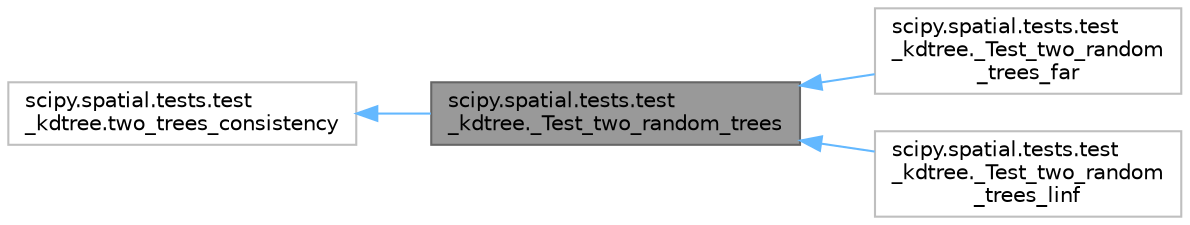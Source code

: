 digraph "scipy.spatial.tests.test_kdtree._Test_two_random_trees"
{
 // LATEX_PDF_SIZE
  bgcolor="transparent";
  edge [fontname=Helvetica,fontsize=10,labelfontname=Helvetica,labelfontsize=10];
  node [fontname=Helvetica,fontsize=10,shape=box,height=0.2,width=0.4];
  rankdir="LR";
  Node1 [id="Node000001",label="scipy.spatial.tests.test\l_kdtree._Test_two_random_trees",height=0.2,width=0.4,color="gray40", fillcolor="grey60", style="filled", fontcolor="black",tooltip=" "];
  Node2 -> Node1 [id="edge1_Node000001_Node000002",dir="back",color="steelblue1",style="solid",tooltip=" "];
  Node2 [id="Node000002",label="scipy.spatial.tests.test\l_kdtree.two_trees_consistency",height=0.2,width=0.4,color="grey75", fillcolor="white", style="filled",URL="$de/dda/classscipy_1_1spatial_1_1tests_1_1test__kdtree_1_1two__trees__consistency.html",tooltip=" "];
  Node1 -> Node3 [id="edge2_Node000001_Node000003",dir="back",color="steelblue1",style="solid",tooltip=" "];
  Node3 [id="Node000003",label="scipy.spatial.tests.test\l_kdtree._Test_two_random\l_trees_far",height=0.2,width=0.4,color="grey75", fillcolor="white", style="filled",URL="$d0/dd7/classscipy_1_1spatial_1_1tests_1_1test__kdtree_1_1__Test__two__random__trees__far.html",tooltip=" "];
  Node1 -> Node4 [id="edge3_Node000001_Node000004",dir="back",color="steelblue1",style="solid",tooltip=" "];
  Node4 [id="Node000004",label="scipy.spatial.tests.test\l_kdtree._Test_two_random\l_trees_linf",height=0.2,width=0.4,color="grey75", fillcolor="white", style="filled",URL="$d6/d8b/classscipy_1_1spatial_1_1tests_1_1test__kdtree_1_1__Test__two__random__trees__linf.html",tooltip=" "];
}
